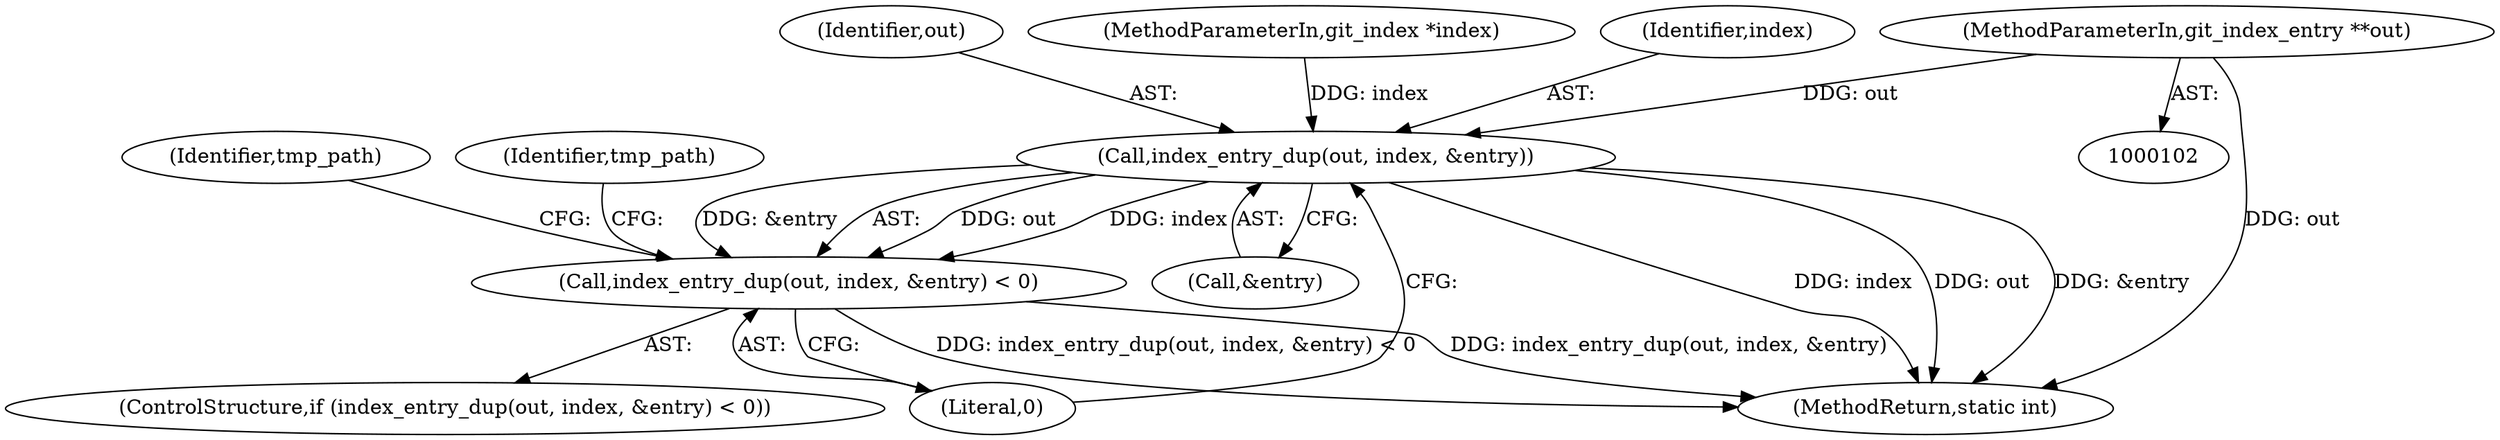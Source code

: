 digraph "0_libgit2_3207ddb0103543da8ad2139ec6539f590f9900c1@pointer" {
"1000103" [label="(MethodParameterIn,git_index_entry **out)"];
"1000447" [label="(Call,index_entry_dup(out, index, &entry))"];
"1000446" [label="(Call,index_entry_dup(out, index, &entry) < 0)"];
"1000447" [label="(Call,index_entry_dup(out, index, &entry))"];
"1000449" [label="(Identifier,index)"];
"1000460" [label="(Identifier,tmp_path)"];
"1000467" [label="(MethodReturn,static int)"];
"1000450" [label="(Call,&entry)"];
"1000448" [label="(Identifier,out)"];
"1000105" [label="(MethodParameterIn,git_index *index)"];
"1000445" [label="(ControlStructure,if (index_entry_dup(out, index, &entry) < 0))"];
"1000452" [label="(Literal,0)"];
"1000455" [label="(Identifier,tmp_path)"];
"1000103" [label="(MethodParameterIn,git_index_entry **out)"];
"1000446" [label="(Call,index_entry_dup(out, index, &entry) < 0)"];
"1000103" -> "1000102"  [label="AST: "];
"1000103" -> "1000467"  [label="DDG: out"];
"1000103" -> "1000447"  [label="DDG: out"];
"1000447" -> "1000446"  [label="AST: "];
"1000447" -> "1000450"  [label="CFG: "];
"1000448" -> "1000447"  [label="AST: "];
"1000449" -> "1000447"  [label="AST: "];
"1000450" -> "1000447"  [label="AST: "];
"1000452" -> "1000447"  [label="CFG: "];
"1000447" -> "1000467"  [label="DDG: &entry"];
"1000447" -> "1000467"  [label="DDG: index"];
"1000447" -> "1000467"  [label="DDG: out"];
"1000447" -> "1000446"  [label="DDG: out"];
"1000447" -> "1000446"  [label="DDG: index"];
"1000447" -> "1000446"  [label="DDG: &entry"];
"1000105" -> "1000447"  [label="DDG: index"];
"1000446" -> "1000445"  [label="AST: "];
"1000446" -> "1000452"  [label="CFG: "];
"1000452" -> "1000446"  [label="AST: "];
"1000455" -> "1000446"  [label="CFG: "];
"1000460" -> "1000446"  [label="CFG: "];
"1000446" -> "1000467"  [label="DDG: index_entry_dup(out, index, &entry) < 0"];
"1000446" -> "1000467"  [label="DDG: index_entry_dup(out, index, &entry)"];
}
